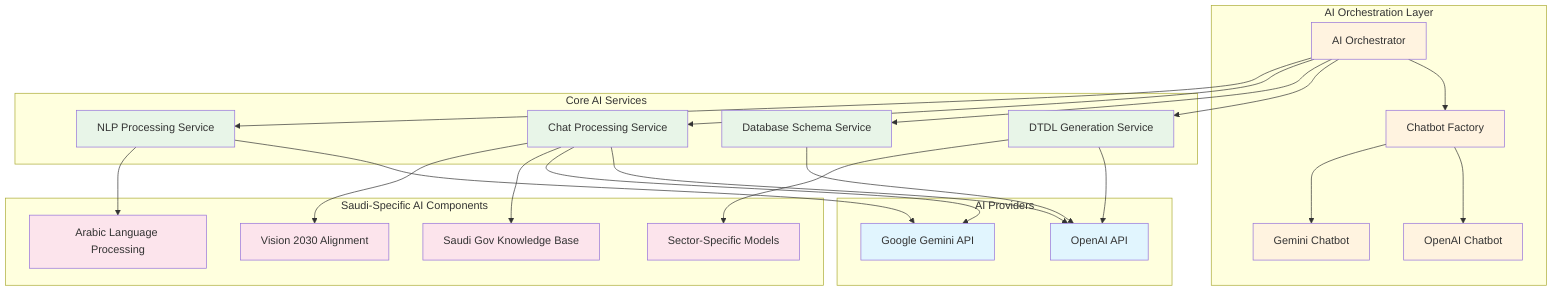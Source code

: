 graph TD
    subgraph "AI Orchestration Layer"
        AO[AI Orchestrator] --> ChatbotFactory[Chatbot Factory]
        ChatbotFactory --> OpenAIChatbot[OpenAI Chatbot]
        ChatbotFactory --> GeminiChatbot[Gemini Chatbot]
    end

    subgraph "Core AI Services"
        DTDLService[DTDL Generation Service]
        DatabaseService[Database Schema Service]
        ChatService[Chat Processing Service]
        NLPService[NLP Processing Service]
    end

    subgraph "AI Providers"
        OpenAIAPI[OpenAI API]
        GeminiAPI[Google Gemini API]
    end

    subgraph "Saudi-Specific AI Components"
        ArabicNLP[Arabic Language Processing]
        GovKnowledge[Saudi Gov Knowledge Base]
        SectorModels[Sector-Specific Models]
        Vision2030[Vision 2030 Alignment]
    end

    AO --> DTDLService
    AO --> DatabaseService
    AO --> ChatService
    AO --> NLPService

    DTDLService --> OpenAIAPI
    DatabaseService --> OpenAIAPI
    ChatService --> OpenAIAPI
    ChatService --> GeminiAPI
    NLPService --> GeminiAPI

    NLPService --> ArabicNLP
    ChatService --> GovKnowledge
    DTDLService --> SectorModels
    ChatService --> Vision2030

    classDef orchestration fill:#fff3e0
    classDef services fill:#e8f5e8
    classDef providers fill:#e1f5fe
    classDef saudi fill:#fce4ec

    class AO,ChatbotFactory,OpenAIChatbot,GeminiChatbot orchestration
    class DTDLService,DatabaseService,ChatService,NLPService services
    class OpenAIAPI,GeminiAPI providers
    class ArabicNLP,GovKnowledge,SectorModels,Vision2030 saudi